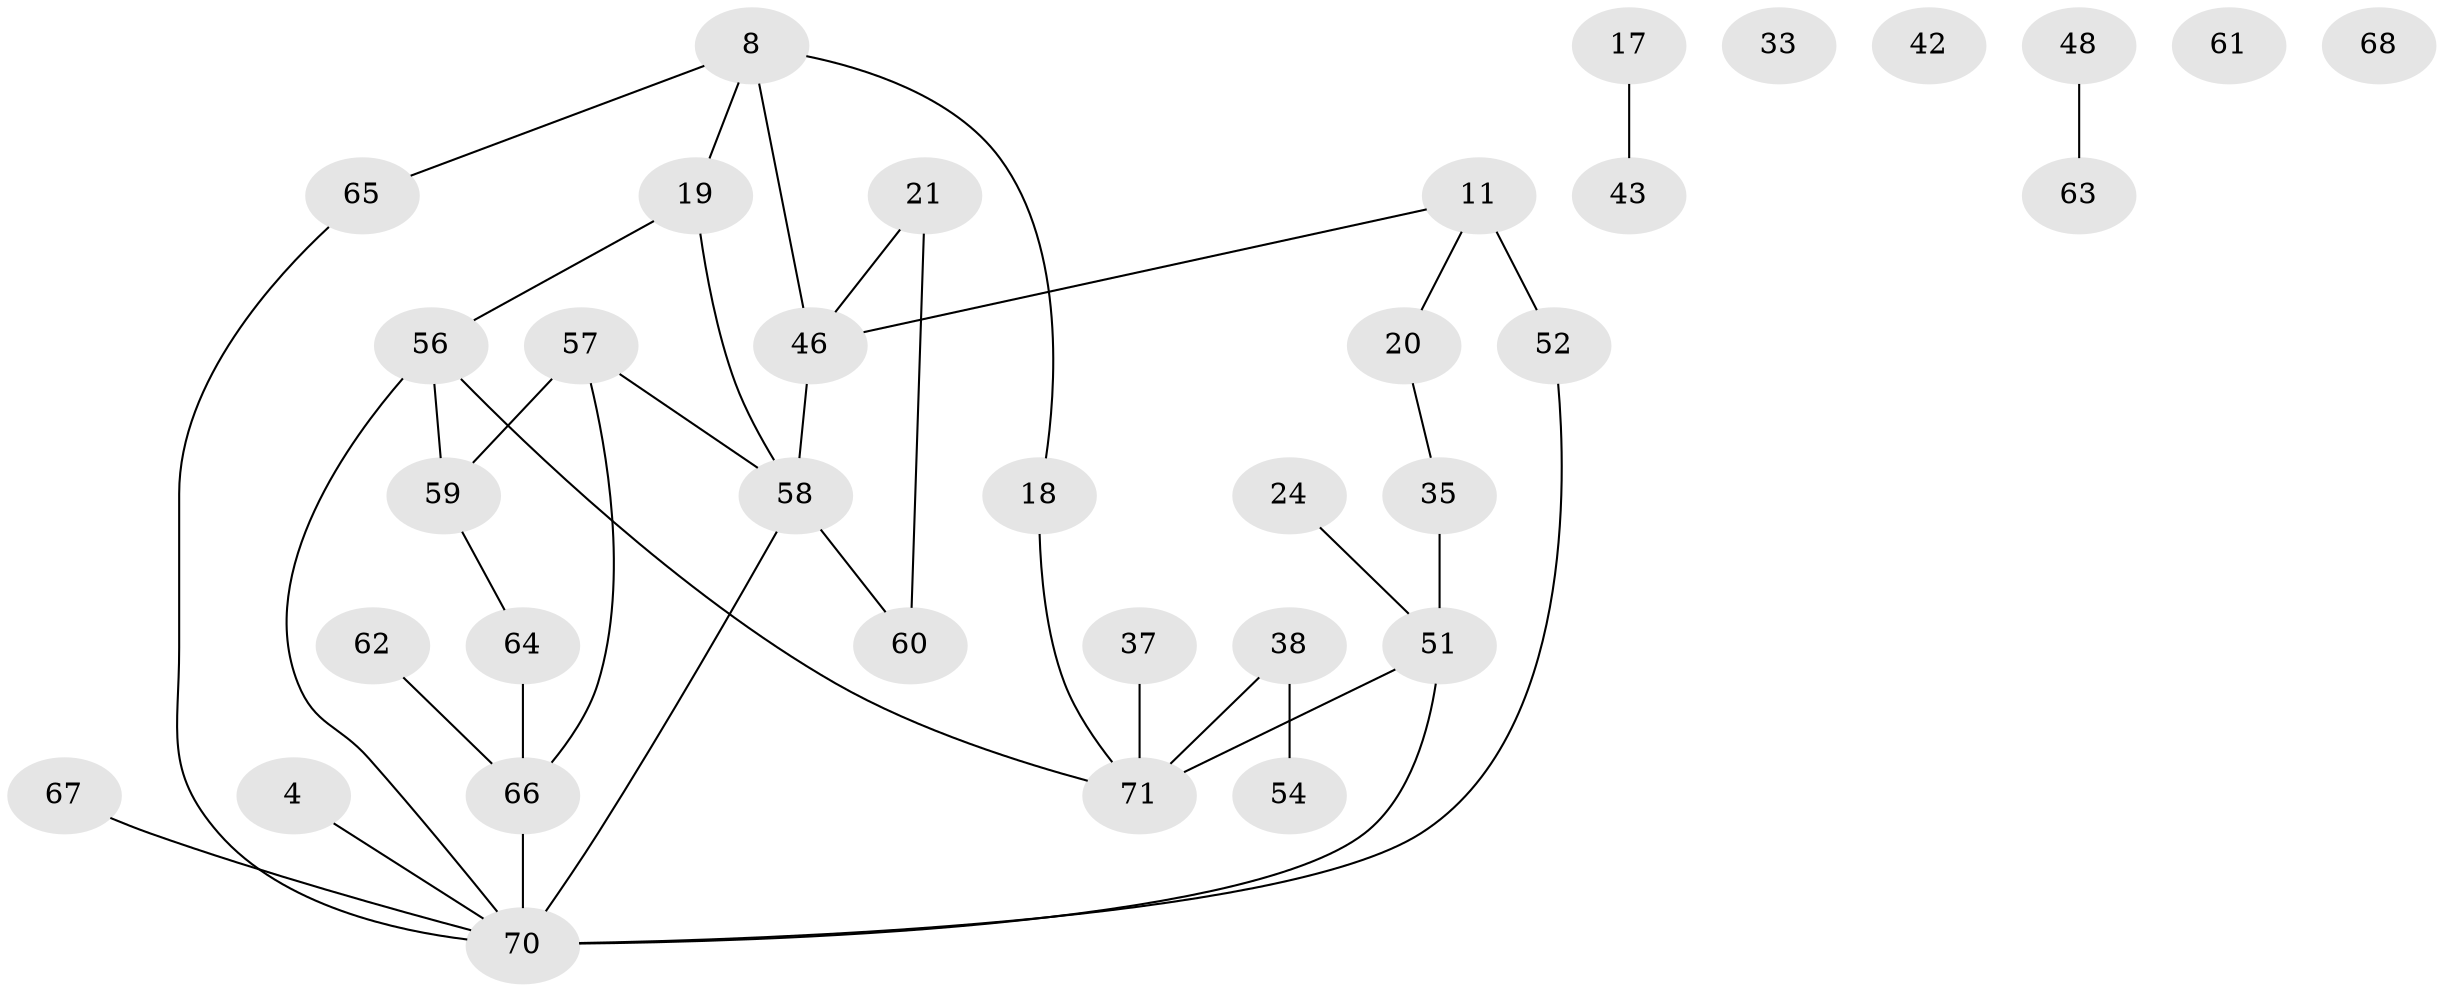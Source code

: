 // original degree distribution, {3: 0.22535211267605634, 2: 0.30985915492957744, 1: 0.2535211267605634, 4: 0.09859154929577464, 6: 0.028169014084507043, 0: 0.056338028169014086, 5: 0.028169014084507043}
// Generated by graph-tools (version 1.1) at 2025/39/03/09/25 04:39:03]
// undirected, 35 vertices, 39 edges
graph export_dot {
graph [start="1"]
  node [color=gray90,style=filled];
  4;
  8;
  11;
  17;
  18;
  19 [super="+10"];
  20;
  21 [super="+13"];
  24;
  33;
  35 [super="+3+25"];
  37;
  38;
  42;
  43;
  46 [super="+7"];
  48;
  51;
  52 [super="+5"];
  54;
  56 [super="+34+41"];
  57 [super="+22+32"];
  58 [super="+50"];
  59 [super="+1+31"];
  60;
  61;
  62;
  63;
  64 [super="+44"];
  65 [super="+39"];
  66 [super="+29+47"];
  67;
  68;
  70 [super="+23+36+53+45+69"];
  71 [super="+12+40+55"];
  4 -- 70;
  8 -- 18;
  8 -- 19 [weight=2];
  8 -- 46 [weight=2];
  8 -- 65;
  11 -- 20;
  11 -- 52 [weight=2];
  11 -- 46;
  17 -- 43;
  18 -- 71;
  19 -- 56;
  19 -- 58;
  20 -- 35;
  21 -- 46;
  21 -- 60;
  24 -- 51;
  35 -- 51 [weight=2];
  37 -- 71;
  38 -- 54;
  38 -- 71;
  46 -- 58;
  48 -- 63;
  51 -- 71;
  51 -- 70 [weight=2];
  52 -- 70;
  56 -- 70;
  56 -- 59;
  56 -- 71;
  57 -- 59;
  57 -- 66;
  57 -- 58;
  58 -- 60;
  58 -- 70;
  59 -- 64;
  62 -- 66;
  64 -- 66;
  65 -- 70;
  66 -- 70;
  67 -- 70;
}
